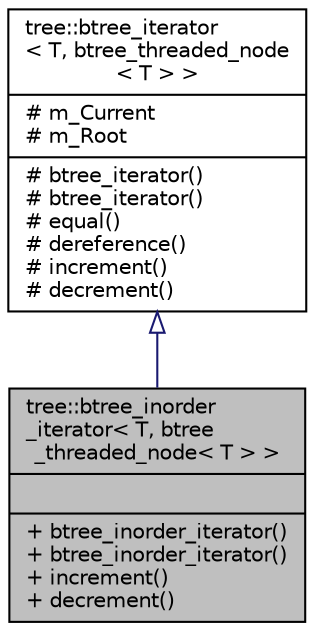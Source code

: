 digraph G
{
  edge [fontname="Helvetica",fontsize="10",labelfontname="Helvetica",labelfontsize="10"];
  node [fontname="Helvetica",fontsize="10",shape=record];
  Node1 [label="{tree::btree_inorder\l_iterator\< T, btree\l_threaded_node\< T \> \>\n||+ btree_inorder_iterator()\l+ btree_inorder_iterator()\l+ increment()\l+ decrement()\l}",height=0.2,width=0.4,color="black", fillcolor="grey75", style="filled" fontcolor="black"];
  Node2 -> Node1 [dir="back",color="midnightblue",fontsize="10",style="solid",arrowtail="onormal"];
  Node2 [label="{tree::btree_iterator\l\< T, btree_threaded_node\l\< T \> \>\n|# m_Current\l# m_Root\l|# btree_iterator()\l# btree_iterator()\l# equal()\l# dereference()\l# increment()\l# decrement()\l}",height=0.2,width=0.4,color="black", fillcolor="white", style="filled",URL="$classtree_1_1btree__iterator_3_01T_00_01btree__threaded__node_3_01T_01_4_01_4.html"];
}
